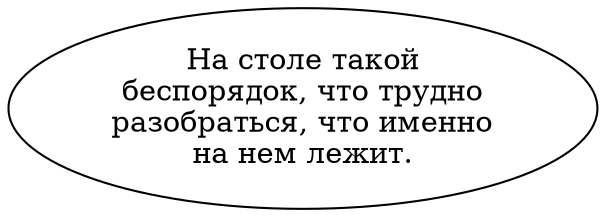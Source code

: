 digraph glowtabl {
  "start" [style=filled       fillcolor="#FFFFFF"       color="#000000"]
  "start" [label="На столе такой\nбеспорядок, что трудно\nразобраться, что именно\nна нем лежит."]
}